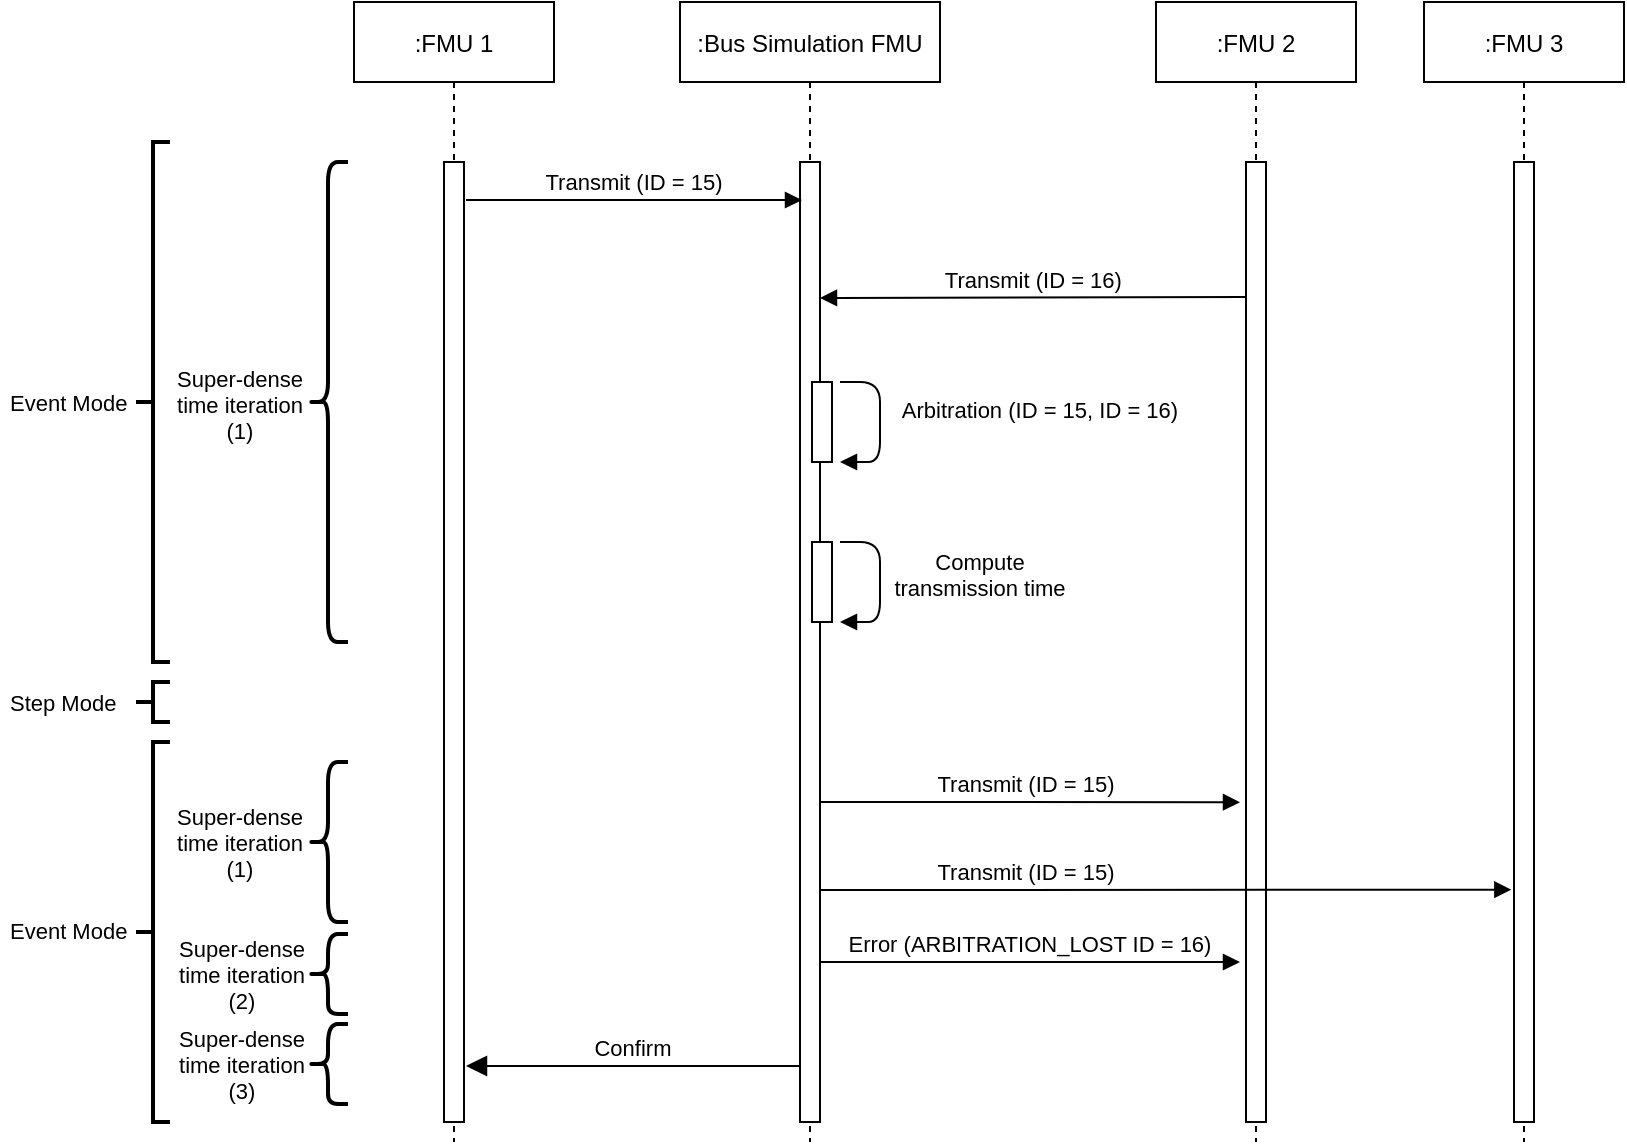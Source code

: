 <mxfile version="20.8.5" type="device"><diagram id="kgpKYQtTHZ0yAKxKKP6v" name="Page-1"><mxGraphModel dx="1004" dy="581" grid="1" gridSize="10" guides="1" tooltips="1" connect="1" arrows="1" fold="1" page="1" pageScale="1" pageWidth="850" pageHeight="1100" math="0" shadow="0"><root><mxCell id="0"/><mxCell id="1" parent="0"/><mxCell id="3nuBFxr9cyL0pnOWT2aG-5" value=":Bus Simulation FMU" style="shape=umlLifeline;perimeter=lifelinePerimeter;container=1;collapsible=0;recursiveResize=0;rounded=0;shadow=0;strokeWidth=1;" parent="1" vertex="1"><mxGeometry x="587" y="80" width="130" height="570" as="geometry"/></mxCell><mxCell id="3nuBFxr9cyL0pnOWT2aG-6" value="" style="points=[];perimeter=orthogonalPerimeter;rounded=0;shadow=0;strokeWidth=1;" parent="3nuBFxr9cyL0pnOWT2aG-5" vertex="1"><mxGeometry x="60" y="80" width="10" height="480" as="geometry"/></mxCell><mxCell id="3nuBFxr9cyL0pnOWT2aG-4" value="" style="points=[];perimeter=orthogonalPerimeter;rounded=0;shadow=0;strokeWidth=1;" parent="3nuBFxr9cyL0pnOWT2aG-5" vertex="1"><mxGeometry x="66" y="190" width="10" height="40" as="geometry"/></mxCell><mxCell id="_HQoY5Zo2aadwidPgHyK-5" value="" style="points=[];perimeter=orthogonalPerimeter;rounded=0;shadow=0;strokeWidth=1;" parent="3nuBFxr9cyL0pnOWT2aG-5" vertex="1"><mxGeometry x="66" y="270" width="10" height="40" as="geometry"/></mxCell><mxCell id="_HQoY5Zo2aadwidPgHyK-6" value="Compute&#10;transmission time" style="verticalAlign=bottom;endArrow=block;shadow=0;strokeWidth=1;" parent="3nuBFxr9cyL0pnOWT2aG-5" edge="1"><mxGeometry x="0.3" y="50" relative="1" as="geometry"><mxPoint x="80" y="270" as="sourcePoint"/><mxPoint x="80" y="310" as="targetPoint"/><Array as="points"><mxPoint x="100" y="270"/><mxPoint x="100" y="310"/></Array><mxPoint as="offset"/></mxGeometry></mxCell><mxCell id="3nuBFxr9cyL0pnOWT2aG-1" value=":FMU 1" style="shape=umlLifeline;perimeter=lifelinePerimeter;container=1;collapsible=0;recursiveResize=0;rounded=0;shadow=0;strokeWidth=1;" parent="1" vertex="1"><mxGeometry x="424" y="80" width="100" height="570" as="geometry"/></mxCell><mxCell id="3nuBFxr9cyL0pnOWT2aG-2" value="" style="points=[];perimeter=orthogonalPerimeter;rounded=0;shadow=0;strokeWidth=1;" parent="3nuBFxr9cyL0pnOWT2aG-1" vertex="1"><mxGeometry x="45" y="80" width="10" height="480" as="geometry"/></mxCell><mxCell id="eGcspzg-jYoVY6njO30K-1" value=":FMU 2" style="shape=umlLifeline;perimeter=lifelinePerimeter;container=1;collapsible=0;recursiveResize=0;rounded=0;shadow=0;strokeWidth=1;" parent="1" vertex="1"><mxGeometry x="825" y="80" width="100" height="570" as="geometry"/></mxCell><mxCell id="eGcspzg-jYoVY6njO30K-2" value="" style="points=[];perimeter=orthogonalPerimeter;rounded=0;shadow=0;strokeWidth=1;" parent="eGcspzg-jYoVY6njO30K-1" vertex="1"><mxGeometry x="45" y="80" width="10" height="480" as="geometry"/></mxCell><mxCell id="eGcspzg-jYoVY6njO30K-4" value="Arbitration (ID = 15, ID = 16)" style="verticalAlign=bottom;endArrow=block;shadow=0;strokeWidth=1;" parent="1" edge="1"><mxGeometry x="0.075" y="80" relative="1" as="geometry"><mxPoint x="667" y="270" as="sourcePoint"/><mxPoint x="667" y="310" as="targetPoint"/><Array as="points"><mxPoint x="687" y="270"/><mxPoint x="687" y="310"/></Array><mxPoint as="offset"/></mxGeometry></mxCell><mxCell id="Ct78ly6aTw_c9TOjw8sM-1" value="Transmit (ID = 15)" style="verticalAlign=bottom;endArrow=block;entryX=0;entryY=0;shadow=0;strokeWidth=1;" parent="1" edge="1"><mxGeometry relative="1" as="geometry"><mxPoint x="480" y="179" as="sourcePoint"/><mxPoint x="648" y="179" as="targetPoint"/></mxGeometry></mxCell><mxCell id="_HQoY5Zo2aadwidPgHyK-4" value="Transmit (ID = 16)" style="verticalAlign=bottom;endArrow=block;shadow=0;strokeWidth=1;exitX=0.02;exitY=0.088;exitDx=0;exitDy=0;exitPerimeter=0;" parent="1" edge="1"><mxGeometry relative="1" as="geometry"><mxPoint x="870.2" y="227.56" as="sourcePoint"/><mxPoint x="657" y="228" as="targetPoint"/></mxGeometry></mxCell><mxCell id="_HQoY5Zo2aadwidPgHyK-7" value=":FMU 3" style="shape=umlLifeline;perimeter=lifelinePerimeter;container=1;collapsible=0;recursiveResize=0;rounded=0;shadow=0;strokeWidth=1;" parent="1" vertex="1"><mxGeometry x="959" y="80" width="100" height="570" as="geometry"/></mxCell><mxCell id="_HQoY5Zo2aadwidPgHyK-8" value="" style="points=[];perimeter=orthogonalPerimeter;rounded=0;shadow=0;strokeWidth=1;" parent="_HQoY5Zo2aadwidPgHyK-7" vertex="1"><mxGeometry x="45" y="80" width="10" height="480" as="geometry"/></mxCell><mxCell id="_HQoY5Zo2aadwidPgHyK-10" value="Transmit (ID = 15)" style="verticalAlign=bottom;endArrow=block;shadow=0;strokeWidth=1;entryX=-0.132;entryY=0.541;entryDx=0;entryDy=0;entryPerimeter=0;" parent="1" edge="1"><mxGeometry x="-0.402" relative="1" as="geometry"><mxPoint x="656.5" y="524" as="sourcePoint"/><mxPoint x="1002.68" y="523.83" as="targetPoint"/><mxPoint as="offset"/></mxGeometry></mxCell><mxCell id="_HQoY5Zo2aadwidPgHyK-14" value="" style="strokeWidth=2;html=1;shape=mxgraph.flowchart.annotation_2;align=left;labelPosition=right;pointerEvents=1;fontSize=11;fillColor=none;" parent="1" vertex="1"><mxGeometry x="315" y="150" width="17" height="260" as="geometry"/></mxCell><mxCell id="_HQoY5Zo2aadwidPgHyK-15" value="" style="strokeWidth=2;html=1;shape=mxgraph.flowchart.annotation_2;align=left;labelPosition=right;pointerEvents=1;fontSize=11;fillColor=none;" parent="1" vertex="1"><mxGeometry x="315" y="450" width="17" height="190" as="geometry"/></mxCell><mxCell id="eGcspzg-jYoVY6njO30K-8" value="Error (ARBITRATION_LOST ID = 16)" style="verticalAlign=bottom;endArrow=block;shadow=0;strokeWidth=1;endFill=1;fontSize=11;" parent="1" edge="1"><mxGeometry relative="1" as="geometry"><mxPoint x="657" y="560" as="sourcePoint"/><mxPoint x="867" y="560" as="targetPoint"/></mxGeometry></mxCell><mxCell id="_HQoY5Zo2aadwidPgHyK-18" value="Event Mode" style="text;align=left;fontStyle=0;verticalAlign=middle;spacingLeft=3;spacingRight=3;strokeColor=none;rotatable=0;points=[[0,0.5],[1,0.5]];portConstraint=eastwest;fontSize=11;fillColor=none;" parent="1" vertex="1"><mxGeometry x="247" y="531" width="80" height="26" as="geometry"/></mxCell><mxCell id="_HQoY5Zo2aadwidPgHyK-19" value="Transmit (ID = 15)" style="verticalAlign=bottom;endArrow=block;entryX=0.42;entryY=0.587;shadow=0;strokeWidth=1;entryDx=0;entryDy=0;entryPerimeter=0;" parent="1" edge="1"><mxGeometry x="-0.019" relative="1" as="geometry"><mxPoint x="657" y="480" as="sourcePoint"/><mxPoint x="867" y="480.12" as="targetPoint"/><mxPoint as="offset"/></mxGeometry></mxCell><mxCell id="3nuBFxr9cyL0pnOWT2aG-7" value="Confirm" style="verticalAlign=bottom;endArrow=block;endSize=8;exitX=0;exitY=0.95;shadow=0;strokeWidth=1;endFill=1;" parent="1" edge="1"><mxGeometry relative="1" as="geometry"><mxPoint x="480" y="612" as="targetPoint"/><mxPoint x="647" y="612.0" as="sourcePoint"/></mxGeometry></mxCell><mxCell id="TJ8cURRopO99HcsGI5Q8-2" value="" style="shape=curlyBracket;whiteSpace=wrap;html=1;rounded=1;labelPosition=left;verticalLabelPosition=middle;align=right;verticalAlign=middle;strokeWidth=2;" parent="1" vertex="1"><mxGeometry x="401" y="160" width="20" height="240" as="geometry"/></mxCell><mxCell id="TJ8cURRopO99HcsGI5Q8-3" value="" style="shape=curlyBracket;whiteSpace=wrap;html=1;rounded=1;labelPosition=left;verticalLabelPosition=middle;align=right;verticalAlign=middle;strokeWidth=2;" parent="1" vertex="1"><mxGeometry x="401" y="460" width="20" height="80" as="geometry"/></mxCell><mxCell id="TJ8cURRopO99HcsGI5Q8-4" value="Super-dense&#10;time iteration&#10;(1)" style="text;align=center;fontStyle=0;verticalAlign=middle;spacingLeft=3;spacingRight=3;strokeColor=none;rotatable=0;points=[[0,0.5],[1,0.5]];portConstraint=eastwest;fontSize=11;fillColor=none;" parent="1" vertex="1"><mxGeometry x="327" y="268" width="80" height="26" as="geometry"/></mxCell><mxCell id="TJ8cURRopO99HcsGI5Q8-5" value="Super-dense&#10;time iteration&#10;(1)" style="text;align=center;fontStyle=0;verticalAlign=middle;spacingLeft=3;spacingRight=3;strokeColor=none;rotatable=0;points=[[0,0.5],[1,0.5]];portConstraint=eastwest;fontSize=11;fillColor=none;" parent="1" vertex="1"><mxGeometry x="327" y="487" width="80" height="26" as="geometry"/></mxCell><mxCell id="TJ8cURRopO99HcsGI5Q8-6" value="Event Mode" style="text;align=left;fontStyle=0;verticalAlign=middle;spacingLeft=3;spacingRight=3;strokeColor=none;rotatable=0;points=[[0,0.5],[1,0.5]];portConstraint=eastwest;fontSize=11;fillColor=none;" parent="1" vertex="1"><mxGeometry x="247" y="267" width="80" height="26" as="geometry"/></mxCell><mxCell id="TJ8cURRopO99HcsGI5Q8-7" value="" style="strokeWidth=2;html=1;shape=mxgraph.flowchart.annotation_2;align=left;labelPosition=right;pointerEvents=1;fontSize=11;fillColor=none;" parent="1" vertex="1"><mxGeometry x="315" y="420" width="17" height="20" as="geometry"/></mxCell><mxCell id="TJ8cURRopO99HcsGI5Q8-8" value="Step Mode" style="text;align=left;fontStyle=0;verticalAlign=middle;spacingLeft=3;spacingRight=3;strokeColor=none;rotatable=0;points=[[0,0.5],[1,0.5]];portConstraint=eastwest;fontSize=11;fillColor=none;" parent="1" vertex="1"><mxGeometry x="247" y="417" width="80" height="26" as="geometry"/></mxCell><mxCell id="WQ29GB5LsVI4mir2wNij-3" value="" style="shape=curlyBracket;whiteSpace=wrap;html=1;rounded=1;labelPosition=left;verticalLabelPosition=middle;align=right;verticalAlign=middle;strokeWidth=2;" parent="1" vertex="1"><mxGeometry x="401" y="591" width="20" height="40" as="geometry"/></mxCell><mxCell id="WQ29GB5LsVI4mir2wNij-16" value="Super-dense&#10;time iteration&#10;(3)" style="text;align=center;fontStyle=0;verticalAlign=middle;spacingLeft=3;spacingRight=3;strokeColor=none;rotatable=0;points=[[0,0.5],[1,0.5]];portConstraint=eastwest;fontSize=11;fillColor=none;" parent="1" vertex="1"><mxGeometry x="328" y="598" width="80" height="26" as="geometry"/></mxCell><mxCell id="WQ29GB5LsVI4mir2wNij-17" value="" style="shape=curlyBracket;whiteSpace=wrap;html=1;rounded=1;labelPosition=left;verticalLabelPosition=middle;align=right;verticalAlign=middle;strokeWidth=2;" parent="1" vertex="1"><mxGeometry x="401" y="546" width="20" height="40" as="geometry"/></mxCell><mxCell id="WQ29GB5LsVI4mir2wNij-18" value="Super-dense&#10;time iteration&#10;(2)" style="text;align=center;fontStyle=0;verticalAlign=middle;spacingLeft=3;spacingRight=3;strokeColor=none;rotatable=0;points=[[0,0.5],[1,0.5]];portConstraint=eastwest;fontSize=11;fillColor=none;" parent="1" vertex="1"><mxGeometry x="328" y="553" width="80" height="26" as="geometry"/></mxCell></root></mxGraphModel></diagram></mxfile>